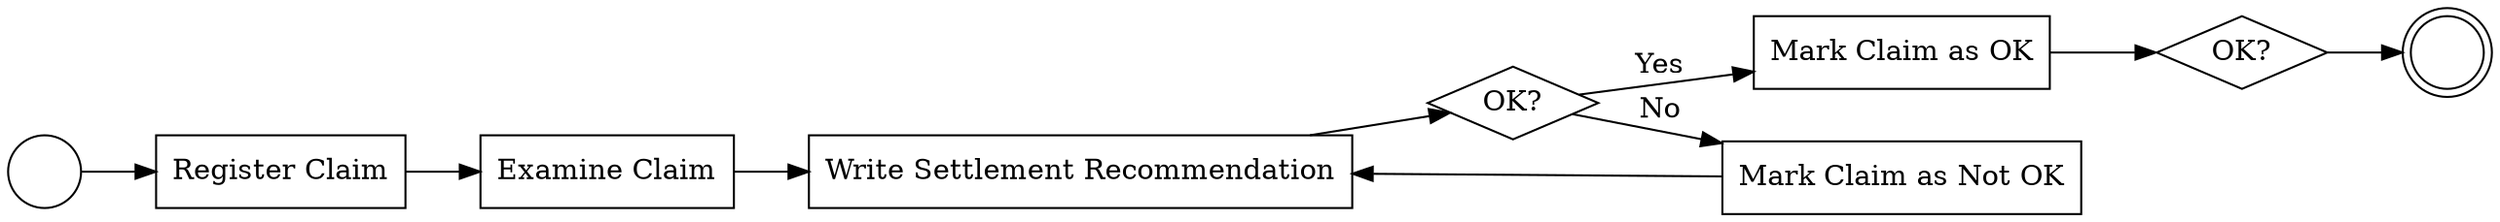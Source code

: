 digraph G {
  rankdir = LR;
  node [shape=box];
  start [shape=circle, label=""];
  end [shape=doublecircle, label=""];
  gateway1 [shape=diamond, label="OK?"];
  gateway2 [shape=diamond, label="OK?"];
  
  start -> "Register Claim";
  "Register Claim" -> "Examine Claim";
  "Examine Claim" -> "Write Settlement Recommendation";
  "Write Settlement Recommendation" -> gateway1;
  gateway1 -> "Mark Claim as OK" [label="Yes"];
  gateway1 -> "Mark Claim as Not OK" [label="No"];
  "Mark Claim as Not OK" -> "Write Settlement Recommendation";
  "Mark Claim as OK" -> gateway2;
  gateway2 -> end;
}